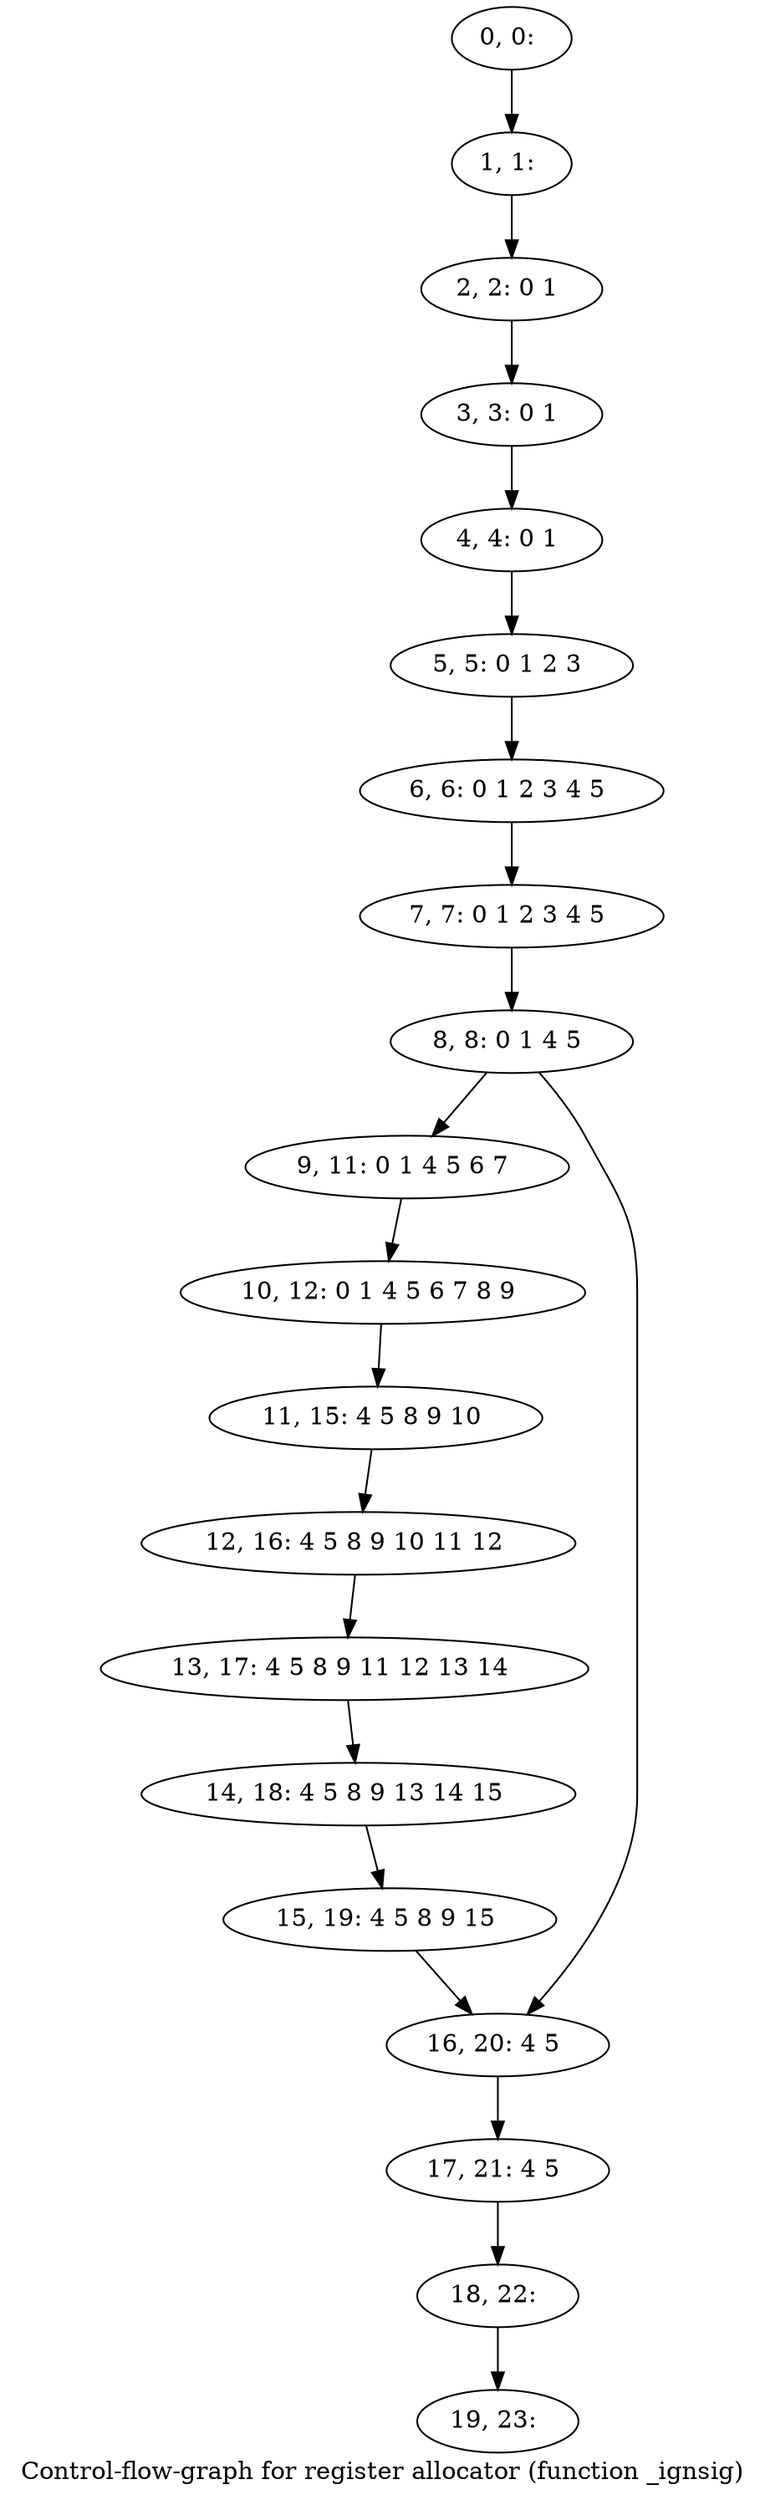 digraph G {
graph [label="Control-flow-graph for register allocator (function _ignsig)"]
0[label="0, 0: "];
1[label="1, 1: "];
2[label="2, 2: 0 1 "];
3[label="3, 3: 0 1 "];
4[label="4, 4: 0 1 "];
5[label="5, 5: 0 1 2 3 "];
6[label="6, 6: 0 1 2 3 4 5 "];
7[label="7, 7: 0 1 2 3 4 5 "];
8[label="8, 8: 0 1 4 5 "];
9[label="9, 11: 0 1 4 5 6 7 "];
10[label="10, 12: 0 1 4 5 6 7 8 9 "];
11[label="11, 15: 4 5 8 9 10 "];
12[label="12, 16: 4 5 8 9 10 11 12 "];
13[label="13, 17: 4 5 8 9 11 12 13 14 "];
14[label="14, 18: 4 5 8 9 13 14 15 "];
15[label="15, 19: 4 5 8 9 15 "];
16[label="16, 20: 4 5 "];
17[label="17, 21: 4 5 "];
18[label="18, 22: "];
19[label="19, 23: "];
0->1 ;
1->2 ;
2->3 ;
3->4 ;
4->5 ;
5->6 ;
6->7 ;
7->8 ;
8->9 ;
8->16 ;
9->10 ;
10->11 ;
11->12 ;
12->13 ;
13->14 ;
14->15 ;
15->16 ;
16->17 ;
17->18 ;
18->19 ;
}
